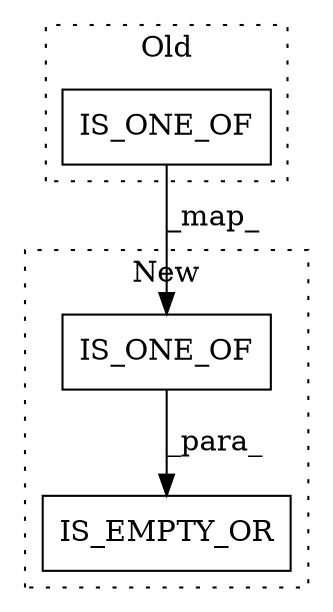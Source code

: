 digraph G {
subgraph cluster0 {
1 [label="IS_ONE_OF" a="32" s="27225,27272" l="10,1" shape="box"];
label = "Old";
style="dotted";
}
subgraph cluster1 {
2 [label="IS_ONE_OF" a="32" s="27227,27274" l="10,1" shape="box"];
3 [label="IS_EMPTY_OR" a="32" s="27628,27648" l="12,1" shape="box"];
label = "New";
style="dotted";
}
1 -> 2 [label="_map_"];
2 -> 3 [label="_para_"];
}